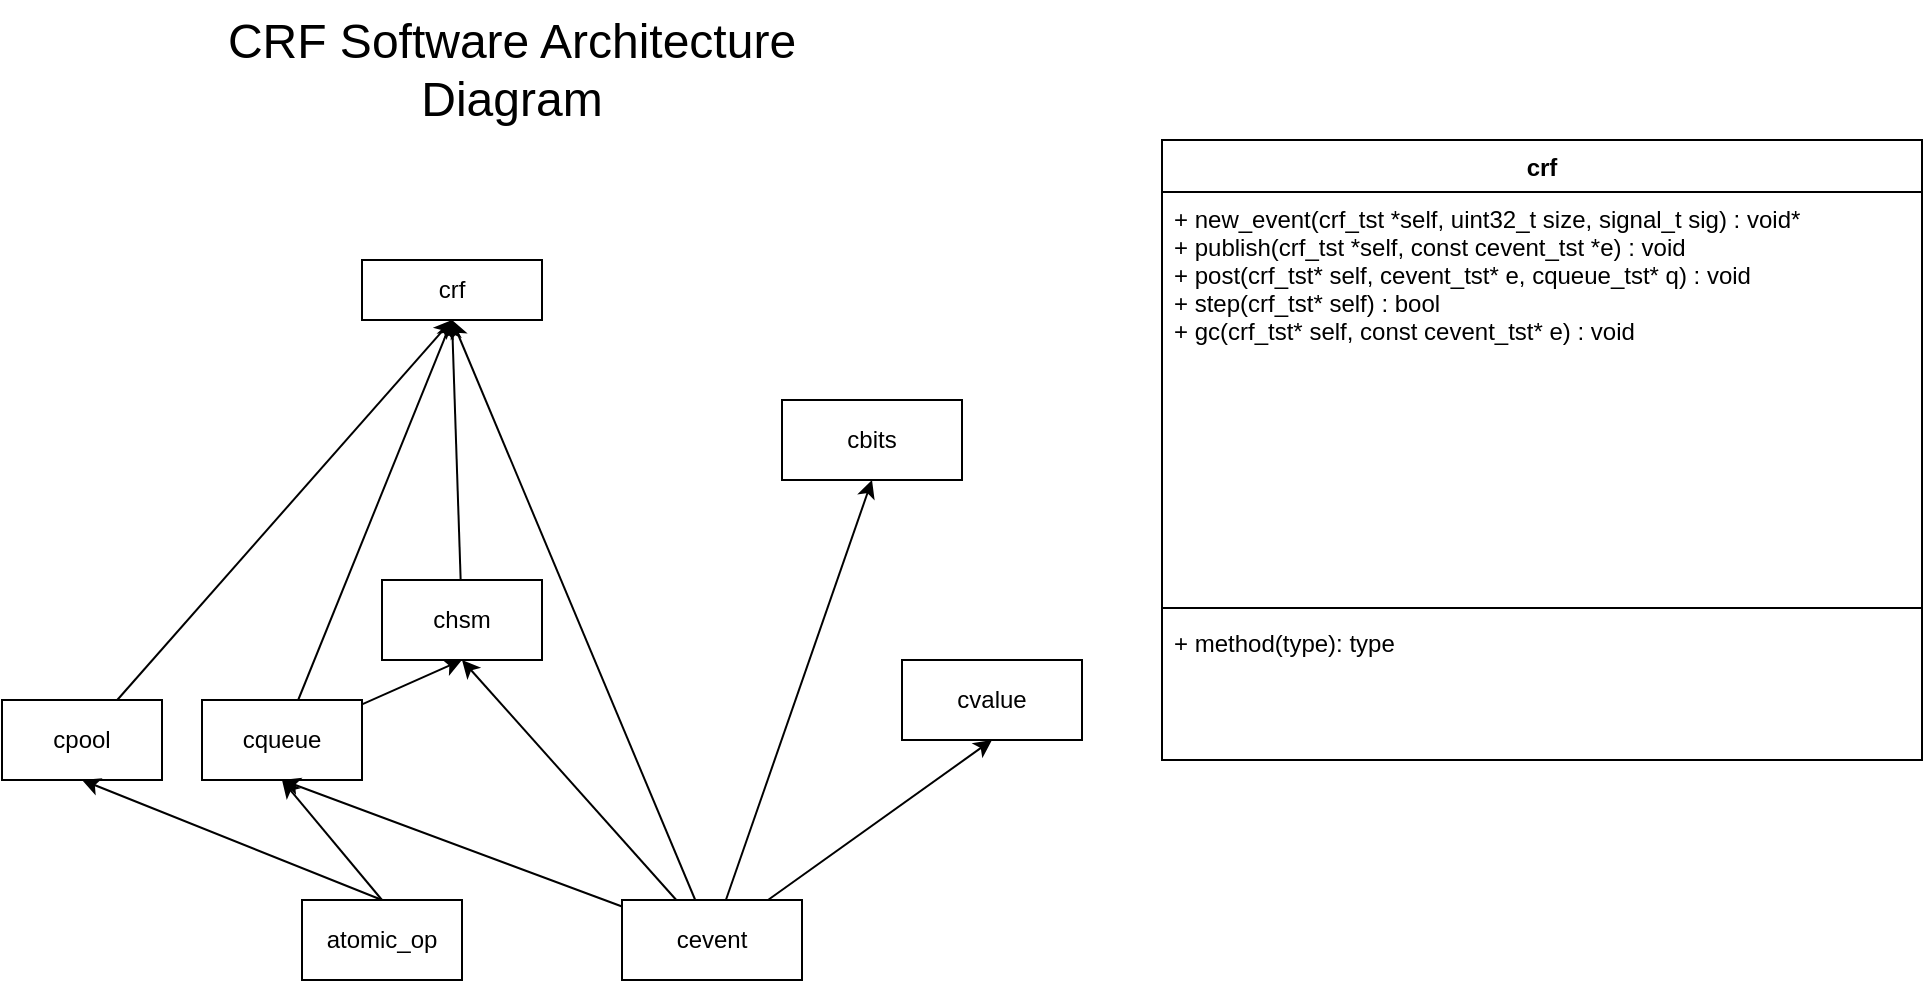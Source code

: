 <mxfile>
    <diagram id="CxG9PtcLVrbES5TmrdyB" name="Page-1">
        <mxGraphModel dx="1000" dy="606" grid="1" gridSize="10" guides="1" tooltips="1" connect="1" arrows="1" fold="1" page="1" pageScale="1" pageWidth="3300" pageHeight="4681" math="0" shadow="0">
            <root>
                <mxCell id="0"/>
                <mxCell id="1" parent="0"/>
                <mxCell id="2" value="&lt;font style=&quot;font-size: 24px&quot;&gt;CRF Software Architecture Diagram&lt;/font&gt;" style="text;html=1;strokeColor=none;fillColor=none;align=center;verticalAlign=middle;whiteSpace=wrap;rounded=0;" parent="1" vertex="1">
                    <mxGeometry x="460" y="70" width="350" height="70" as="geometry"/>
                </mxCell>
                <mxCell id="3" value="crf" style="rounded=0;whiteSpace=wrap;html=1;" parent="1" vertex="1">
                    <mxGeometry x="560" y="200" width="90" height="30" as="geometry"/>
                </mxCell>
                <mxCell id="21" style="edgeStyle=none;html=1;entryX=0.5;entryY=1;entryDx=0;entryDy=0;" parent="1" source="5" target="3" edge="1">
                    <mxGeometry relative="1" as="geometry"/>
                </mxCell>
                <mxCell id="5" value="cpool" style="rounded=0;whiteSpace=wrap;html=1;" parent="1" vertex="1">
                    <mxGeometry x="380" y="420" width="80" height="40" as="geometry"/>
                </mxCell>
                <mxCell id="16" style="edgeStyle=none;html=1;entryX=0.5;entryY=1;entryDx=0;entryDy=0;" parent="1" source="6" target="7" edge="1">
                    <mxGeometry relative="1" as="geometry">
                        <mxPoint x="670" y="380" as="targetPoint"/>
                    </mxGeometry>
                </mxCell>
                <mxCell id="23" style="edgeStyle=none;html=1;entryX=0.5;entryY=1;entryDx=0;entryDy=0;" parent="1" source="6" target="3" edge="1">
                    <mxGeometry relative="1" as="geometry"/>
                </mxCell>
                <mxCell id="6" value="cqueue" style="rounded=0;whiteSpace=wrap;html=1;" parent="1" vertex="1">
                    <mxGeometry x="480" y="420" width="80" height="40" as="geometry"/>
                </mxCell>
                <mxCell id="24" style="edgeStyle=none;html=1;entryX=0.5;entryY=1;entryDx=0;entryDy=0;" parent="1" source="7" target="3" edge="1">
                    <mxGeometry relative="1" as="geometry"/>
                </mxCell>
                <mxCell id="7" value="chsm" style="rounded=0;whiteSpace=wrap;html=1;" parent="1" vertex="1">
                    <mxGeometry x="570" y="360" width="80" height="40" as="geometry"/>
                </mxCell>
                <mxCell id="15" style="edgeStyle=none;html=1;entryX=0.5;entryY=1;entryDx=0;entryDy=0;" parent="1" source="9" target="7" edge="1">
                    <mxGeometry relative="1" as="geometry"/>
                </mxCell>
                <mxCell id="19" style="edgeStyle=none;html=1;entryX=0.5;entryY=1;entryDx=0;entryDy=0;" parent="1" source="9" target="17" edge="1">
                    <mxGeometry relative="1" as="geometry"/>
                </mxCell>
                <mxCell id="20" style="edgeStyle=none;html=1;entryX=0.5;entryY=1;entryDx=0;entryDy=0;" parent="1" source="9" target="18" edge="1">
                    <mxGeometry relative="1" as="geometry"/>
                </mxCell>
                <mxCell id="22" style="edgeStyle=none;html=1;entryX=0.5;entryY=1;entryDx=0;entryDy=0;" parent="1" source="9" target="3" edge="1">
                    <mxGeometry relative="1" as="geometry"/>
                </mxCell>
                <mxCell id="25" style="edgeStyle=none;html=1;entryX=0.5;entryY=1;entryDx=0;entryDy=0;" parent="1" source="9" target="6" edge="1">
                    <mxGeometry relative="1" as="geometry"/>
                </mxCell>
                <mxCell id="9" value="cevent" style="rounded=0;whiteSpace=wrap;html=1;" parent="1" vertex="1">
                    <mxGeometry x="690" y="520" width="90" height="40" as="geometry"/>
                </mxCell>
                <mxCell id="10" value="atomic_op" style="rounded=0;whiteSpace=wrap;html=1;" parent="1" vertex="1">
                    <mxGeometry x="530" y="520" width="80" height="40" as="geometry"/>
                </mxCell>
                <mxCell id="11" value="" style="endArrow=classic;html=1;exitX=0.5;exitY=0;exitDx=0;exitDy=0;entryX=0.5;entryY=1;entryDx=0;entryDy=0;" parent="1" source="10" target="5" edge="1">
                    <mxGeometry width="50" height="50" relative="1" as="geometry">
                        <mxPoint x="580" y="380" as="sourcePoint"/>
                        <mxPoint x="630" y="330" as="targetPoint"/>
                    </mxGeometry>
                </mxCell>
                <mxCell id="14" value="" style="endArrow=classic;html=1;entryX=0.5;entryY=1;entryDx=0;entryDy=0;" parent="1" target="6" edge="1">
                    <mxGeometry width="50" height="50" relative="1" as="geometry">
                        <mxPoint x="570" y="520" as="sourcePoint"/>
                        <mxPoint x="505" y="470" as="targetPoint"/>
                    </mxGeometry>
                </mxCell>
                <mxCell id="17" value="cbits" style="rounded=0;whiteSpace=wrap;html=1;" parent="1" vertex="1">
                    <mxGeometry x="770" y="270" width="90" height="40" as="geometry"/>
                </mxCell>
                <mxCell id="18" value="cvalue" style="rounded=0;whiteSpace=wrap;html=1;" parent="1" vertex="1">
                    <mxGeometry x="830" y="400" width="90" height="40" as="geometry"/>
                </mxCell>
                <mxCell id="27" value="crf" style="swimlane;fontStyle=1;align=center;verticalAlign=top;childLayout=stackLayout;horizontal=1;startSize=26;horizontalStack=0;resizeParent=1;resizeParentMax=0;resizeLast=0;collapsible=1;marginBottom=0;" parent="1" vertex="1">
                    <mxGeometry x="960" y="140" width="380" height="310" as="geometry">
                        <mxRectangle x="960" y="140" width="50" height="26" as="alternateBounds"/>
                    </mxGeometry>
                </mxCell>
                <mxCell id="28" value="+ new_event(crf_tst *self, uint32_t size, signal_t sig) : void*&#10;+ publish(crf_tst *self, const cevent_tst *e) : void&#10;+ post(crf_tst* self, cevent_tst* e, cqueue_tst* q) : void&#10;+ step(crf_tst* self) : bool&#10;+ gc(crf_tst* self, const cevent_tst* e) : void&#10;&#10;" style="text;strokeColor=none;fillColor=none;align=left;verticalAlign=top;spacingLeft=4;spacingRight=4;overflow=hidden;rotatable=0;points=[[0,0.5],[1,0.5]];portConstraint=eastwest;" parent="27" vertex="1">
                    <mxGeometry y="26" width="380" height="204" as="geometry"/>
                </mxCell>
                <mxCell id="29" value="" style="line;strokeWidth=1;fillColor=none;align=left;verticalAlign=middle;spacingTop=-1;spacingLeft=3;spacingRight=3;rotatable=0;labelPosition=right;points=[];portConstraint=eastwest;" parent="27" vertex="1">
                    <mxGeometry y="230" width="380" height="8" as="geometry"/>
                </mxCell>
                <mxCell id="30" value="+ method(type): type" style="text;strokeColor=none;fillColor=none;align=left;verticalAlign=top;spacingLeft=4;spacingRight=4;overflow=hidden;rotatable=0;points=[[0,0.5],[1,0.5]];portConstraint=eastwest;" parent="27" vertex="1">
                    <mxGeometry y="238" width="380" height="72" as="geometry"/>
                </mxCell>
            </root>
        </mxGraphModel>
    </diagram>
</mxfile>